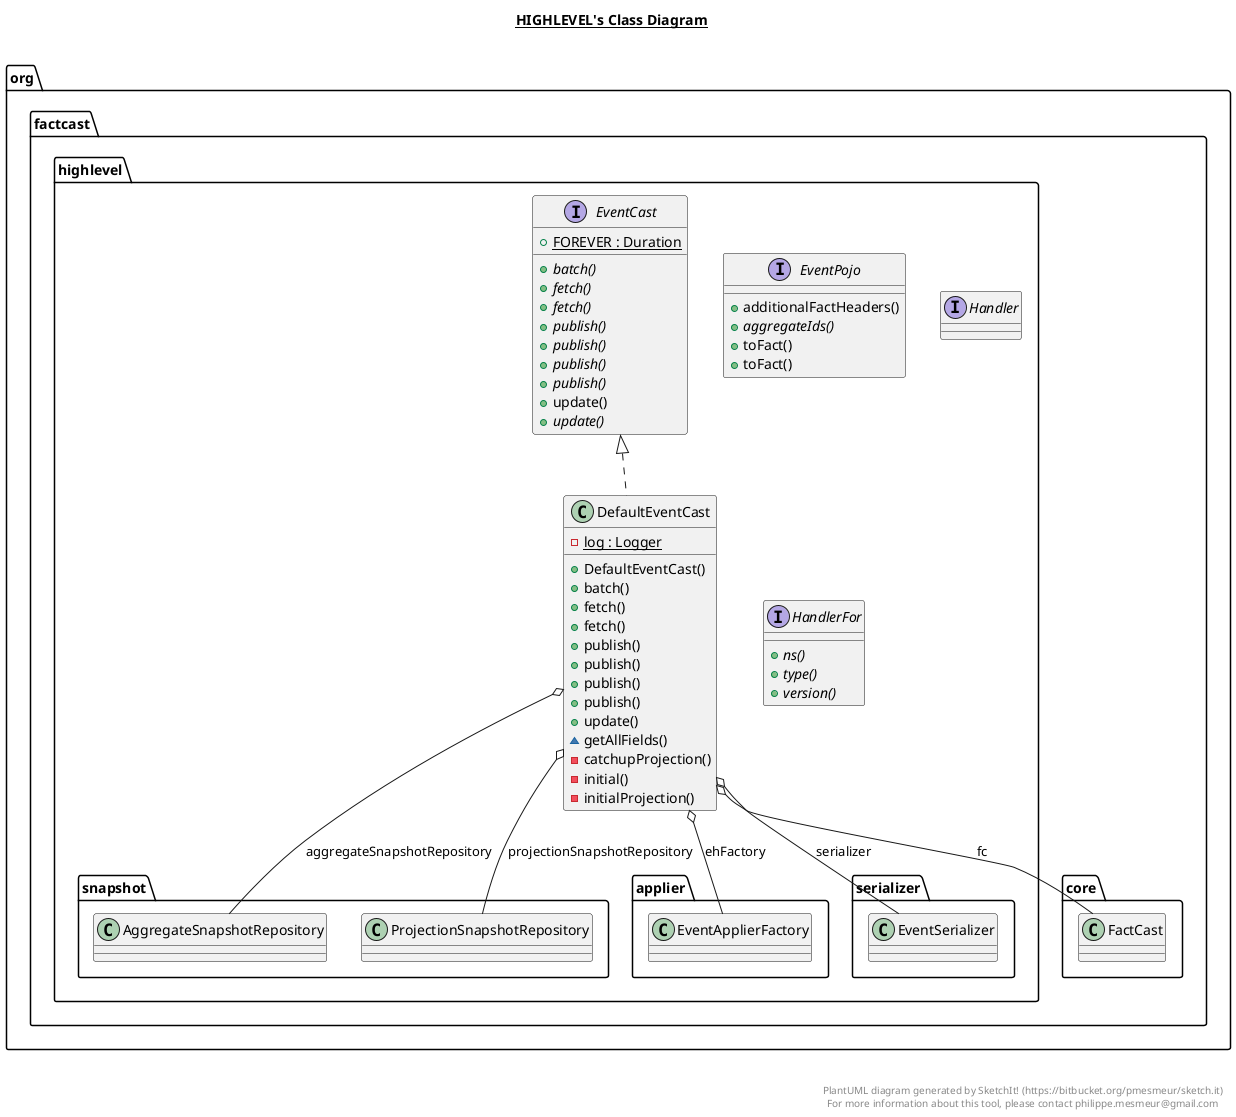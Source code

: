 @startuml

title __HIGHLEVEL's Class Diagram__\n

  namespace org.factcast.highlevel {
    class org.factcast.highlevel.DefaultEventCast {
        {static} - log : Logger
        + DefaultEventCast()
        + batch()
        + fetch()
        + fetch()
        + publish()
        + publish()
        + publish()
        + publish()
        + update()
        ~ getAllFields()
        - catchupProjection()
        - initial()
        - initialProjection()
    }
  }
  

  namespace org.factcast.highlevel {
    interface org.factcast.highlevel.EventCast {
        {static} + FOREVER : Duration
        {abstract} + batch()
        {abstract} + fetch()
        {abstract} + fetch()
        {abstract} + publish()
        {abstract} + publish()
        {abstract} + publish()
        {abstract} + publish()
        + update()
        {abstract} + update()
    }
  }
  

  namespace org.factcast.highlevel {
    interface org.factcast.highlevel.EventPojo {
        + additionalFactHeaders()
        {abstract} + aggregateIds()
        + toFact()
        + toFact()
    }
  }
  

  namespace org.factcast.highlevel {
    interface org.factcast.highlevel.Handler {
    }
  }
  

  namespace org.factcast.highlevel {
    interface org.factcast.highlevel.HandlerFor {
        {abstract} + ns()
        {abstract} + type()
        {abstract} + version()
    }
  }
  

  org.factcast.highlevel.DefaultEventCast .up.|> org.factcast.highlevel.EventCast
  org.factcast.highlevel.DefaultEventCast o-- org.factcast.highlevel.snapshot.AggregateSnapshotRepository : aggregateSnapshotRepository
  org.factcast.highlevel.DefaultEventCast o-- org.factcast.highlevel.applier.EventApplierFactory : ehFactory
  org.factcast.highlevel.DefaultEventCast o-- org.factcast.core.FactCast : fc
  org.factcast.highlevel.DefaultEventCast o-- org.factcast.highlevel.snapshot.ProjectionSnapshotRepository : projectionSnapshotRepository
  org.factcast.highlevel.DefaultEventCast o-- org.factcast.highlevel.serializer.EventSerializer : serializer


right footer


PlantUML diagram generated by SketchIt! (https://bitbucket.org/pmesmeur/sketch.it)
For more information about this tool, please contact philippe.mesmeur@gmail.com
endfooter

@enduml
